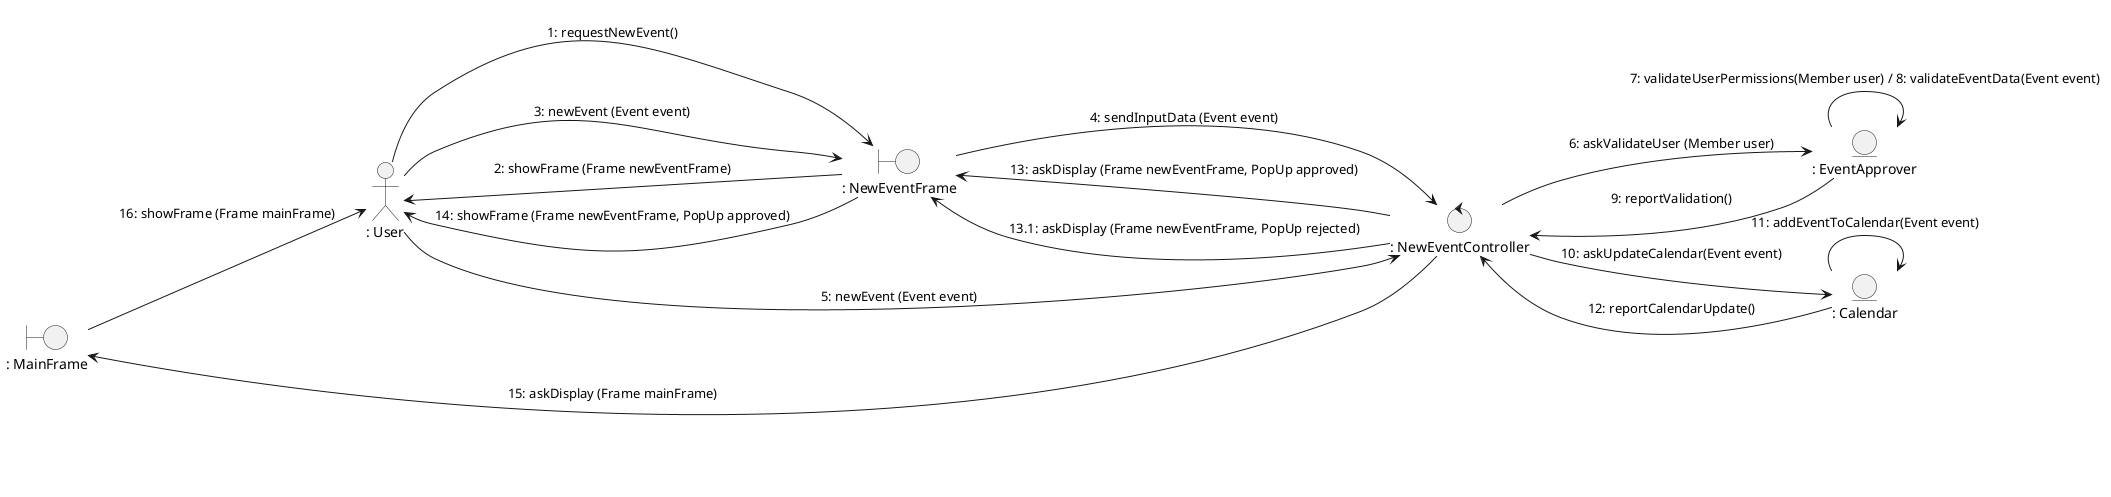 @startuml uc5_createEvent

left to right direction

actor ": User" as user
boundary ": NewEventFrame" as vis
boundary ": MainFrame" as main
entity ": EventApprover" as mod
entity ": Calendar" as cal
control ": NewEventController" as con

user --> vis : 1: requestNewEvent()
vis --> user : 2: showFrame (Frame newEventFrame)
user --> vis : 3: newEvent (Event event)
vis --> con : 4: sendInputData (Event event)
user --> con : 5: newEvent (Event event)
con --> mod : 6: askValidateUser (Member user)
mod --> mod : 7: validateUserPermissions(Member user) / 8: validateEventData(Event event)
mod --> con : 9: reportValidation()
con --> cal : 10: askUpdateCalendar(Event event)
cal --> cal : 11: addEventToCalendar(Event event)
cal --> con : 12: reportCalendarUpdate()
con --> vis : 13: askDisplay (Frame newEventFrame, PopUp approved)
con --> vis : 13.1: askDisplay (Frame newEventFrame, PopUp rejected)
vis --> user : 14: showFrame (Frame newEventFrame, PopUp approved)
con -up-> main : 15: askDisplay (Frame mainFrame)
main --> user : 16: showFrame (Frame mainFrame)

@enduml